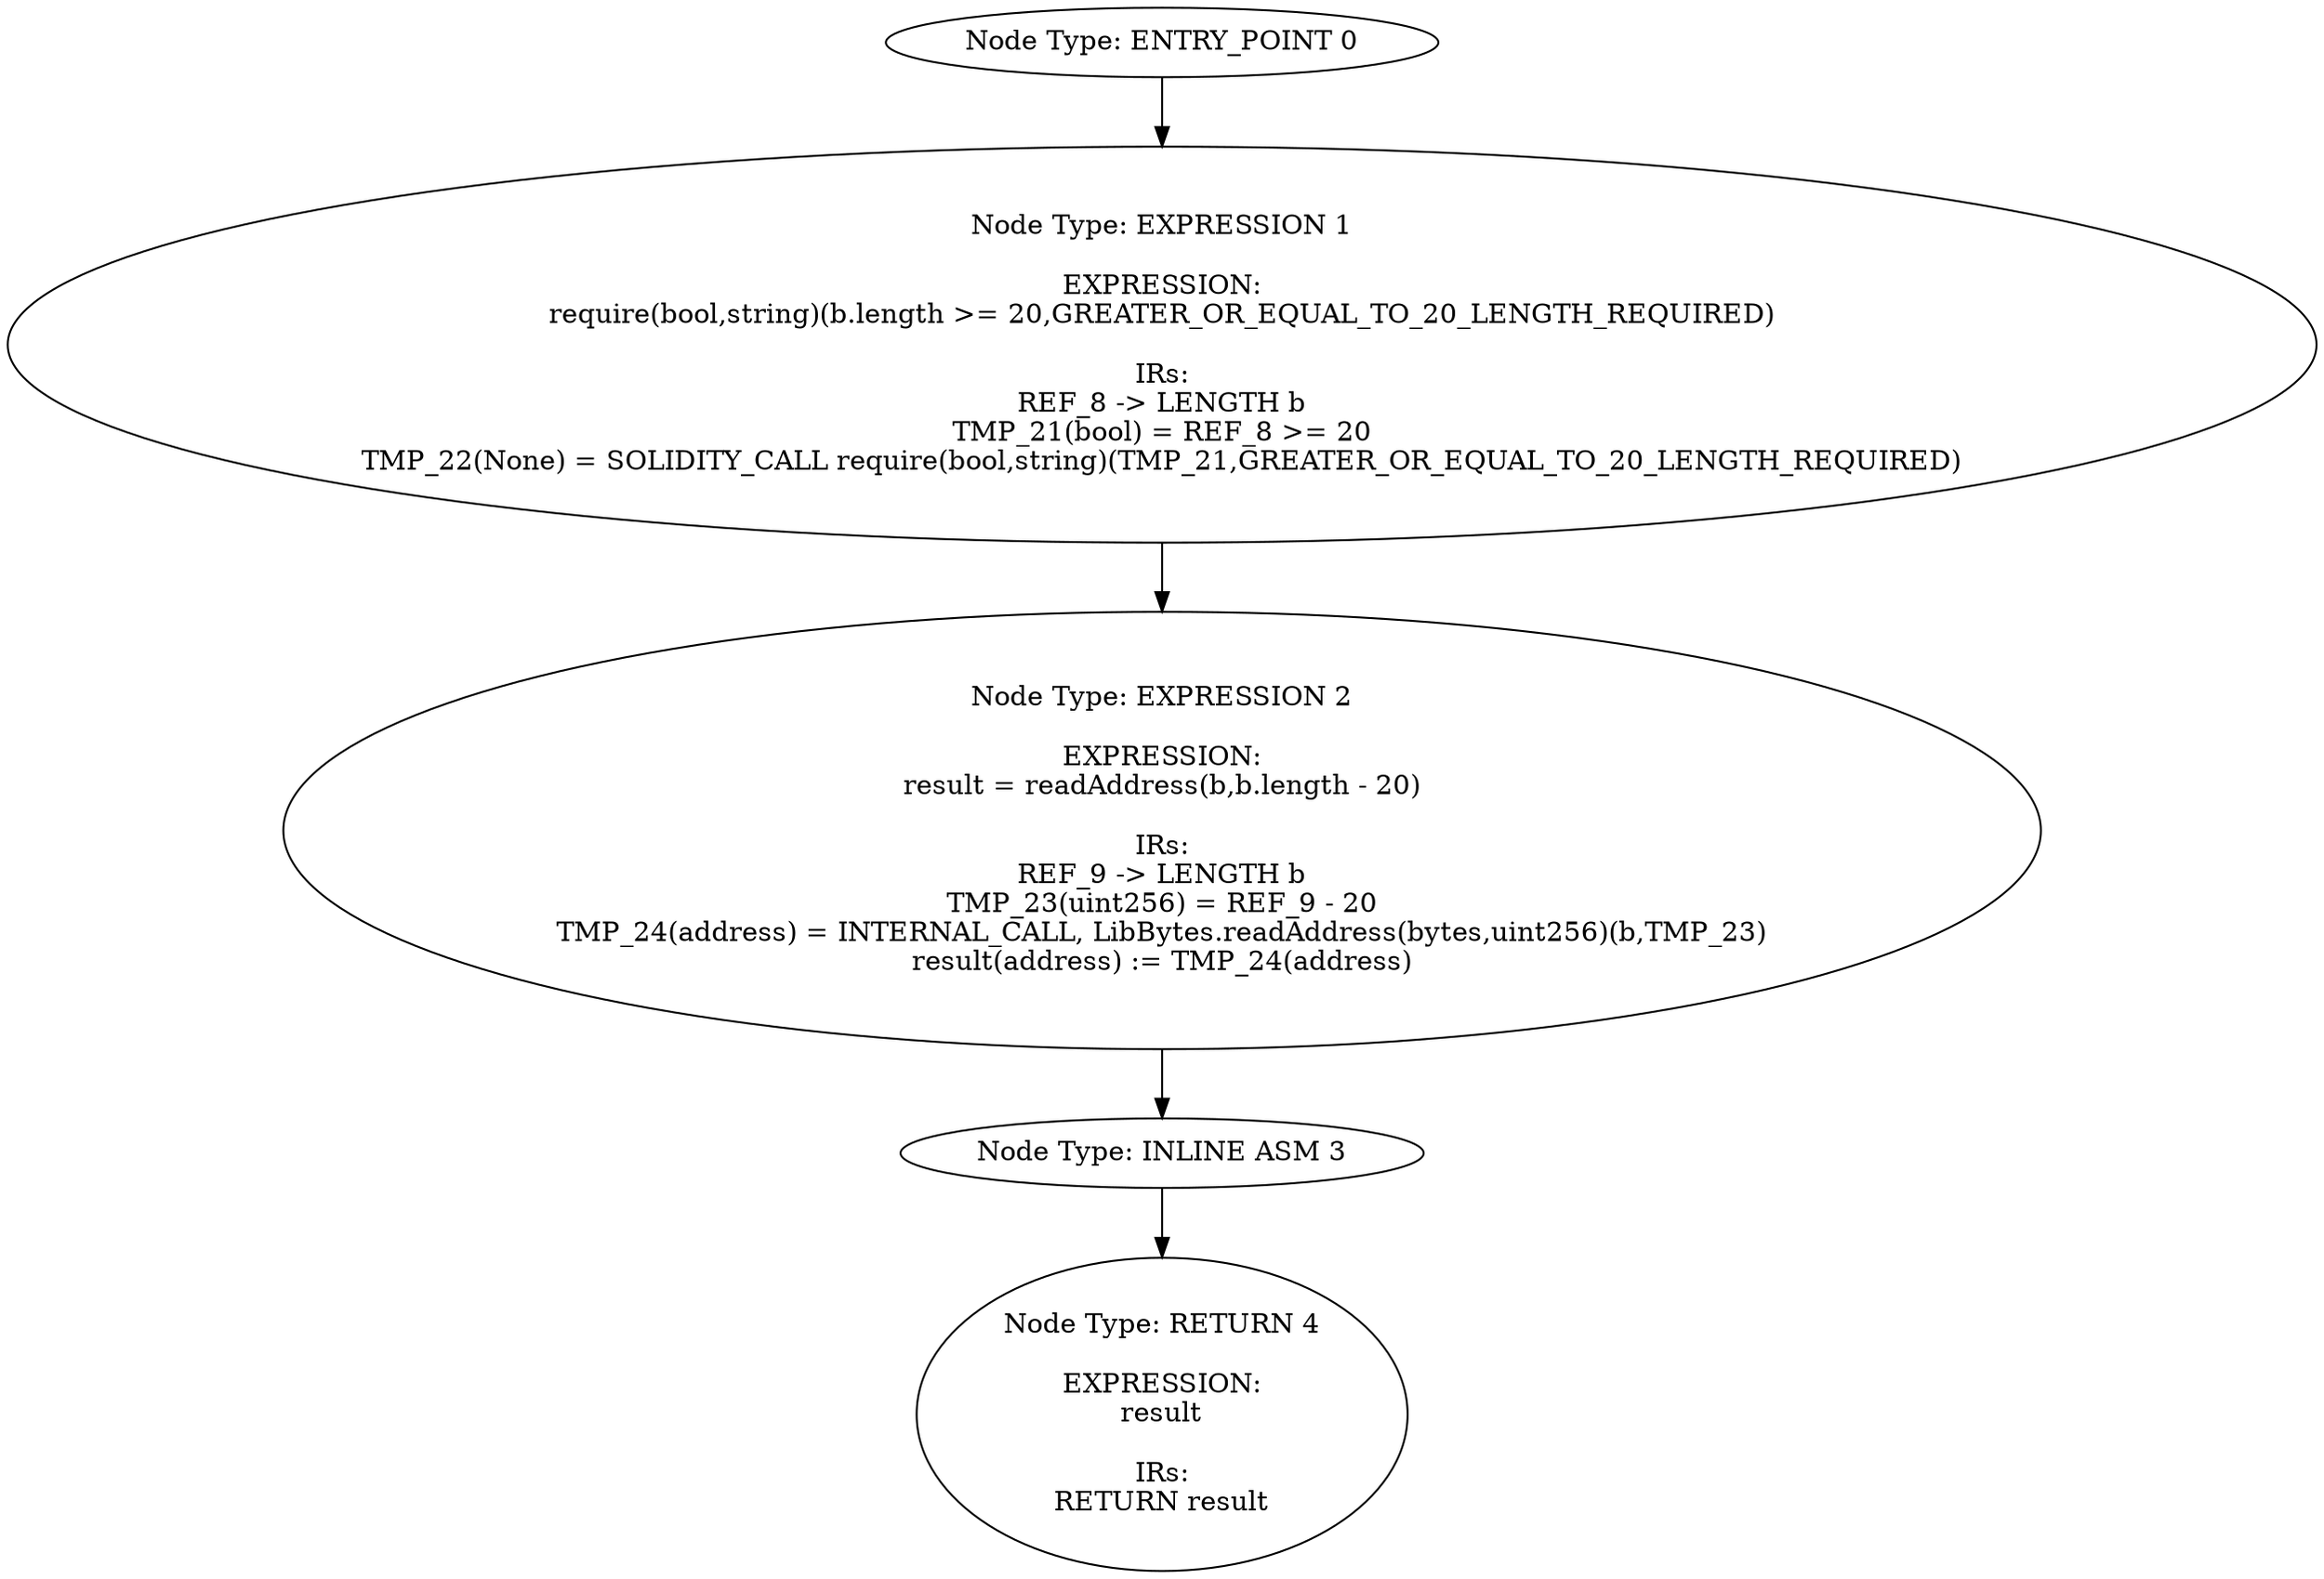 digraph{
0[label="Node Type: ENTRY_POINT 0
"];
0->1;
1[label="Node Type: EXPRESSION 1

EXPRESSION:
require(bool,string)(b.length >= 20,GREATER_OR_EQUAL_TO_20_LENGTH_REQUIRED)

IRs:
REF_8 -> LENGTH b
TMP_21(bool) = REF_8 >= 20
TMP_22(None) = SOLIDITY_CALL require(bool,string)(TMP_21,GREATER_OR_EQUAL_TO_20_LENGTH_REQUIRED)"];
1->2;
2[label="Node Type: EXPRESSION 2

EXPRESSION:
result = readAddress(b,b.length - 20)

IRs:
REF_9 -> LENGTH b
TMP_23(uint256) = REF_9 - 20
TMP_24(address) = INTERNAL_CALL, LibBytes.readAddress(bytes,uint256)(b,TMP_23)
result(address) := TMP_24(address)"];
2->3;
3[label="Node Type: INLINE ASM 3
"];
3->4;
4[label="Node Type: RETURN 4

EXPRESSION:
result

IRs:
RETURN result"];
}

